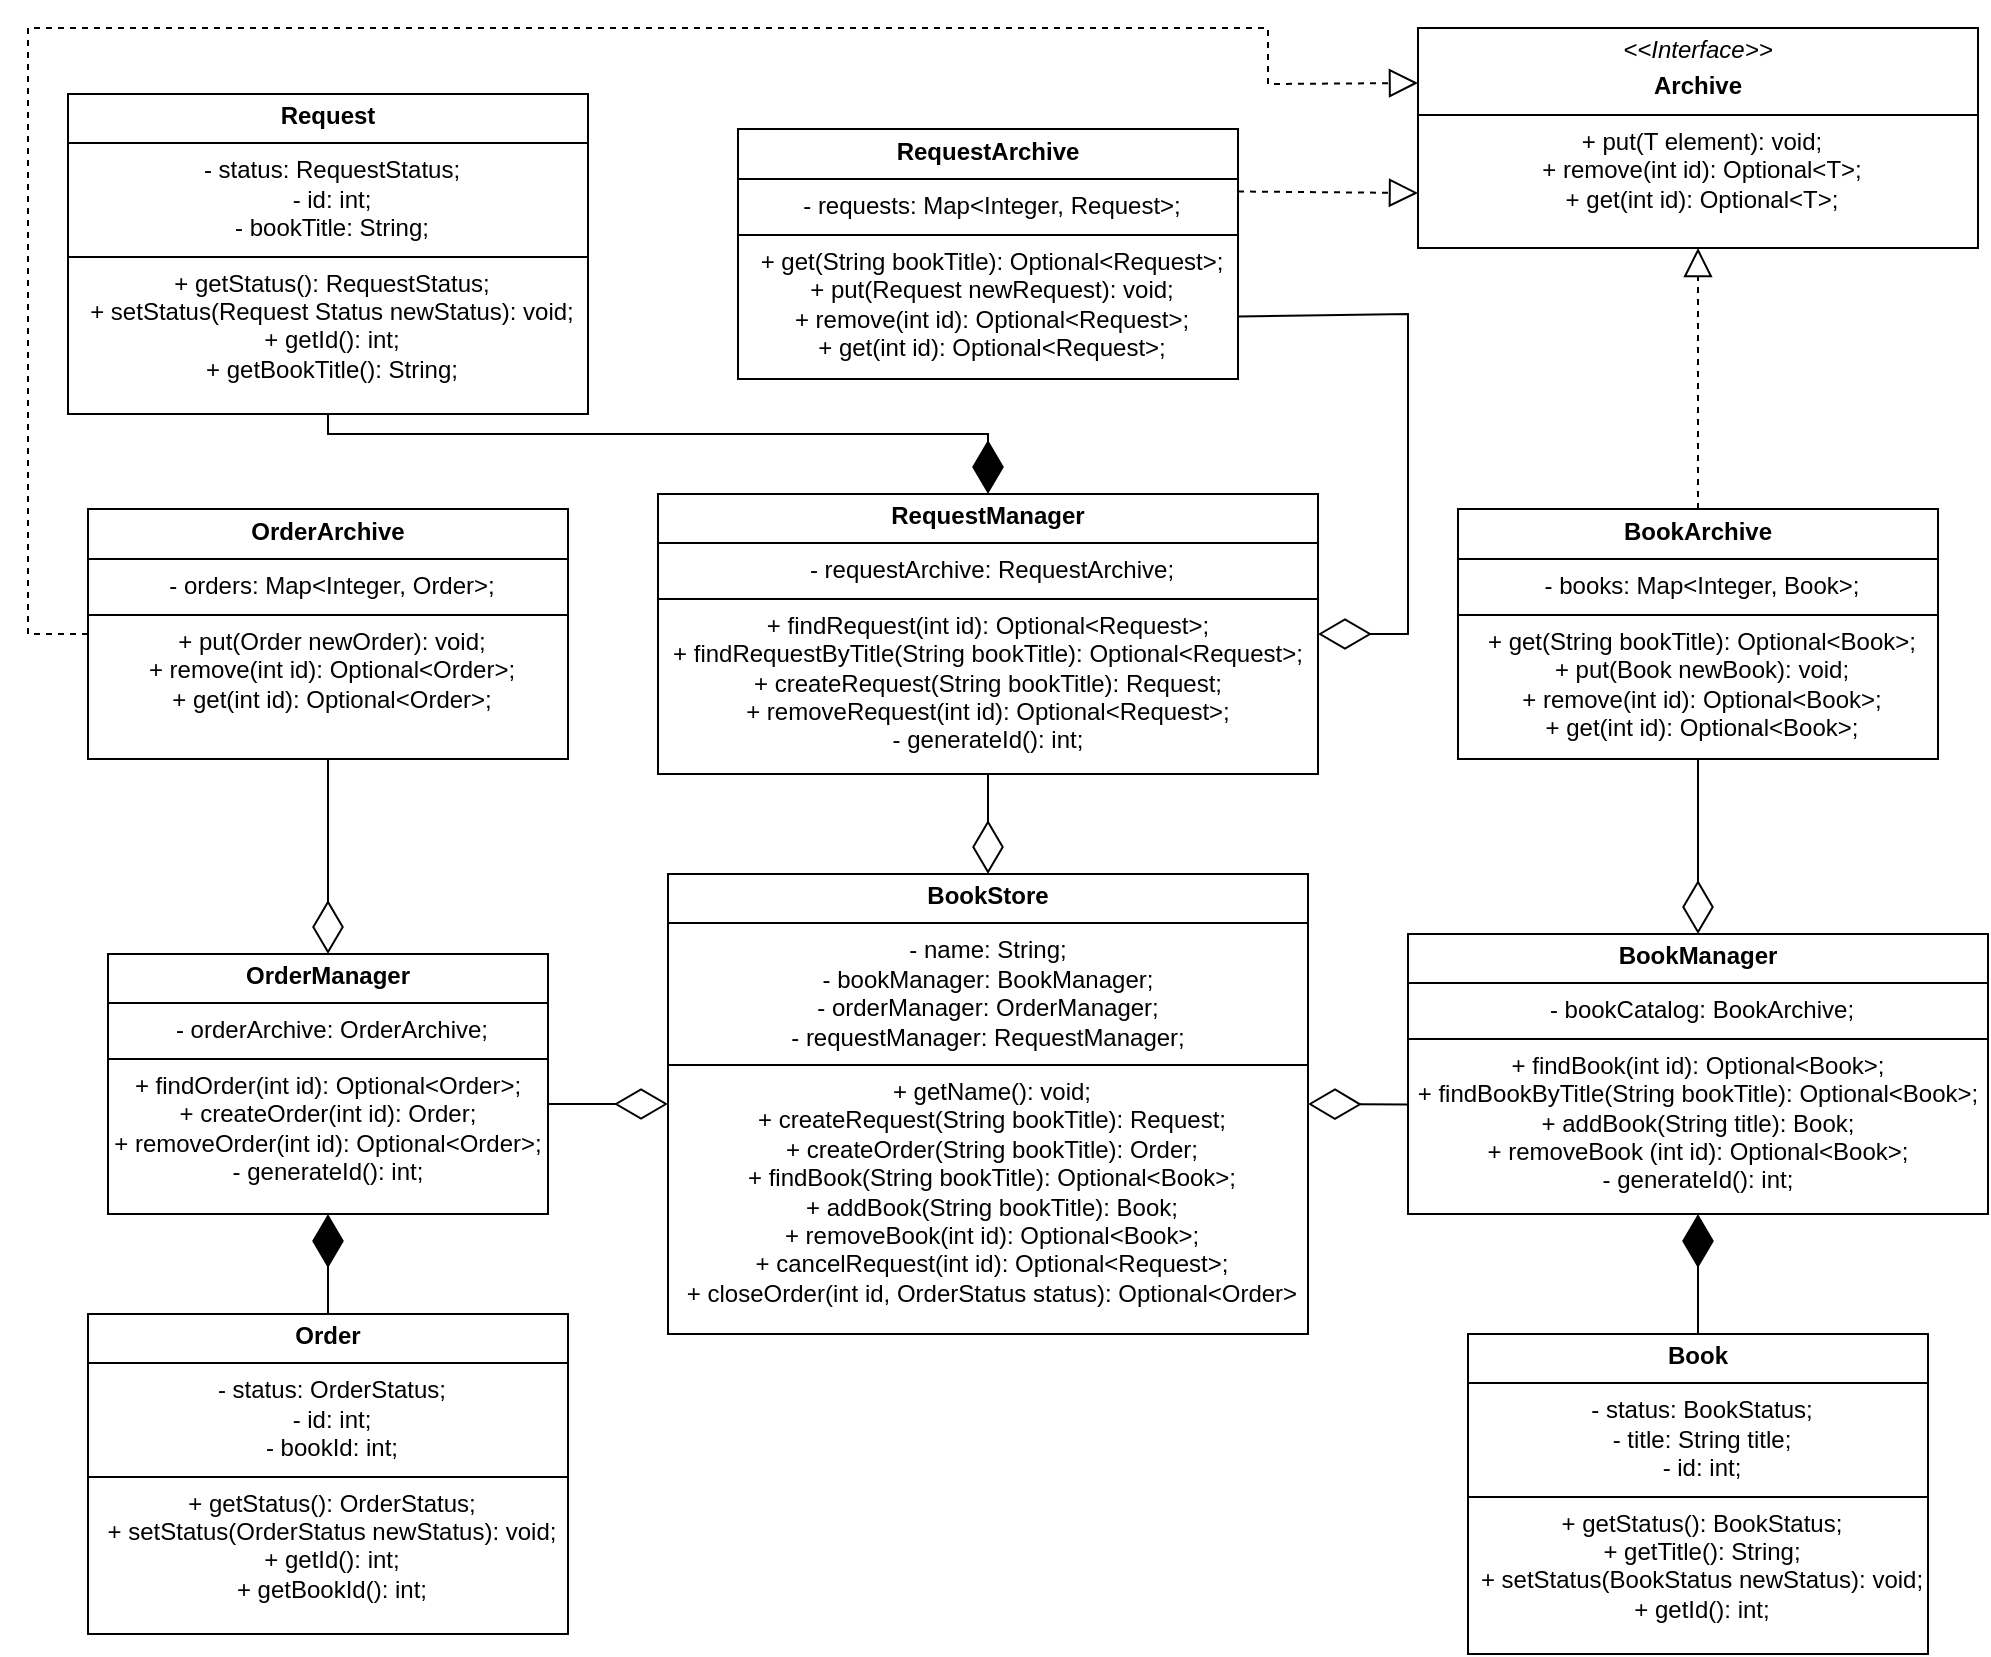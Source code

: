 <mxfile version="28.2.8">
  <diagram name="Page-1" id="uACb4W8uzrnaDRuGBQVx">
    <mxGraphModel dx="2593" dy="1364" grid="1" gridSize="10" guides="1" tooltips="1" connect="1" arrows="1" fold="1" page="1" pageScale="1" pageWidth="2339" pageHeight="3300" math="0" shadow="0">
      <root>
        <mxCell id="0" />
        <mxCell id="1" parent="0" />
        <mxCell id="P7VmRZu7HZeBI5Y8xL4--1" value="&lt;p align=&quot;center&quot; style=&quot;margin: 4px 0px 0px;&quot;&gt;&lt;b style=&quot;background-color: light-dark(#ffffff, var(--ge-dark-color, #121212));&quot;&gt;BookStore&lt;/b&gt;&lt;/p&gt;&lt;hr align=&quot;center&quot; size=&quot;1&quot; style=&quot;border-style:solid;&quot;&gt;&lt;div&gt;- name: String;&lt;/div&gt;&lt;div&gt;- bookManager: BookManager;&lt;/div&gt;&lt;div&gt;- orderManager: OrderManager;&lt;/div&gt;&lt;div&gt;- requestManager: RequestManager;&lt;/div&gt;&lt;hr align=&quot;center&quot; size=&quot;1&quot; style=&quot;border-style:solid;&quot;&gt;&lt;p align=&quot;center&quot; style=&quot;margin:0px;margin-left:4px;&quot;&gt;+ getName(): void;&lt;/p&gt;&lt;p align=&quot;center&quot; style=&quot;margin:0px;margin-left:4px;&quot;&gt;+ createRequest(String bookTitle): Request;&lt;/p&gt;&lt;p align=&quot;center&quot; style=&quot;margin:0px;margin-left:4px;&quot;&gt;+ createOrder(String bookTitle): Order;&lt;/p&gt;&lt;p align=&quot;center&quot; style=&quot;margin:0px;margin-left:4px;&quot;&gt;+ findBook(String bookTitle): Optional&amp;lt;Book&amp;gt;;&lt;/p&gt;&lt;p align=&quot;center&quot; style=&quot;margin:0px;margin-left:4px;&quot;&gt;+ addBook(String bookTitle): Book;&lt;/p&gt;&lt;p align=&quot;center&quot; style=&quot;margin:0px;margin-left:4px;&quot;&gt;+ removeBook(int id): Optional&amp;lt;Book&amp;gt;;&lt;/p&gt;&lt;p align=&quot;center&quot; style=&quot;margin:0px;margin-left:4px;&quot;&gt;+ cancelRequest(int id): Optional&amp;lt;Request&amp;gt;;&lt;/p&gt;&lt;p align=&quot;center&quot; style=&quot;margin:0px;margin-left:4px;&quot;&gt;+ closeOrder(int id, OrderStatus status): Optional&amp;lt;Order&amp;gt;&lt;br&gt;&lt;/p&gt;" style="verticalAlign=top;align=center;overflow=fill;html=1;whiteSpace=wrap;" vertex="1" parent="1">
          <mxGeometry x="730" y="670" width="320" height="230" as="geometry" />
        </mxCell>
        <mxCell id="P7VmRZu7HZeBI5Y8xL4--2" value="&lt;p style=&quot;margin: 4px 0px 0px;&quot;&gt;&lt;b&gt;OrderManager&lt;/b&gt;&lt;/p&gt;&lt;hr style=&quot;border-style:solid;&quot; size=&quot;1&quot;&gt;&lt;p style=&quot;margin:0px;margin-left:4px;&quot;&gt;- orderArchive: OrderArchive;&lt;/p&gt;&lt;p style=&quot;margin:0px;margin-left:4px;&quot;&gt;&lt;/p&gt;&lt;hr style=&quot;border-style:solid;&quot; size=&quot;1&quot;&gt;&lt;div&gt;+ findOrder(int id): Optional&amp;lt;Order&amp;gt;;&lt;/div&gt;&lt;div&gt;+ createOrder(int id): Order;&lt;/div&gt;&lt;div&gt;+ removeOrder(int id): Optional&amp;lt;Order&amp;gt;;&lt;/div&gt;&lt;div&gt;- generateId(): int;&lt;br&gt;&lt;/div&gt;&lt;p style=&quot;margin:0px;margin-left:4px;&quot;&gt;&lt;/p&gt;" style="verticalAlign=top;align=center;overflow=fill;html=1;whiteSpace=wrap;" vertex="1" parent="1">
          <mxGeometry x="450" y="710" width="220" height="130" as="geometry" />
        </mxCell>
        <mxCell id="P7VmRZu7HZeBI5Y8xL4--4" value="&lt;p style=&quot;margin: 4px 0px 0px;&quot;&gt;&lt;b&gt;BookManager&lt;/b&gt;&lt;/p&gt;&lt;hr style=&quot;border-style:solid;&quot; size=&quot;1&quot;&gt;&lt;p style=&quot;margin:0px;margin-left:4px;&quot;&gt;- bookCatalog: BookArchive;&lt;/p&gt;&lt;hr style=&quot;border-style:solid;&quot; size=&quot;1&quot;&gt;&lt;div&gt;+ findBook(int id): Optional&amp;lt;Book&amp;gt;;&lt;/div&gt;&lt;div&gt;+ findBookByTitle(String bookTitle): Optional&amp;lt;Book&amp;gt;;&lt;/div&gt;&lt;div&gt;+ addBook(String title): Book;&lt;/div&gt;&lt;div&gt;+ removeBook (int id): Optional&amp;lt;Book&amp;gt;;&lt;/div&gt;&lt;div&gt;- generateId(): int;&lt;br&gt;&lt;/div&gt;&lt;p style=&quot;margin:0px;margin-left:4px;&quot;&gt;&lt;/p&gt;" style="verticalAlign=top;align=center;overflow=fill;html=1;whiteSpace=wrap;" vertex="1" parent="1">
          <mxGeometry x="1100" y="700" width="290" height="140" as="geometry" />
        </mxCell>
        <mxCell id="P7VmRZu7HZeBI5Y8xL4--5" value="&lt;p style=&quot;margin: 4px 0px 0px;&quot;&gt;&lt;b&gt;RequestManager&lt;/b&gt;&lt;/p&gt;&lt;hr style=&quot;border-style:solid;&quot; size=&quot;1&quot;&gt;&lt;p style=&quot;margin:0px;margin-left:4px;&quot;&gt;- requestArchive: RequestArchive;&lt;/p&gt;&lt;hr style=&quot;border-style:solid;&quot; size=&quot;1&quot;&gt;&lt;div&gt;+ findRequest(int id): Optional&amp;lt;Request&amp;gt;;&lt;/div&gt;&lt;div&gt;+ findRequestByTitle(String bookTitle): Optional&amp;lt;Request&amp;gt;;&lt;/div&gt;&lt;div&gt;&lt;div&gt;+ createRequest(String bookTitle): Request;&lt;/div&gt;&lt;div&gt;+ removeRequest(int id): Optional&amp;lt;Request&amp;gt;;&lt;/div&gt;- generateId(): int;&lt;/div&gt;&lt;p style=&quot;margin:0px;margin-left:4px;&quot;&gt;&lt;/p&gt;" style="verticalAlign=top;align=center;overflow=fill;html=1;whiteSpace=wrap;" vertex="1" parent="1">
          <mxGeometry x="725" y="480" width="330" height="140" as="geometry" />
        </mxCell>
        <mxCell id="P7VmRZu7HZeBI5Y8xL4--7" value="" style="endArrow=diamondThin;endFill=0;endSize=24;html=1;rounded=0;entryX=0;entryY=0.5;entryDx=0;entryDy=0;exitX=1.001;exitY=0.577;exitDx=0;exitDy=0;exitPerimeter=0;" edge="1" parent="1" source="P7VmRZu7HZeBI5Y8xL4--2" target="P7VmRZu7HZeBI5Y8xL4--1">
          <mxGeometry width="160" relative="1" as="geometry">
            <mxPoint x="760" y="610" as="sourcePoint" />
            <mxPoint x="920" y="610" as="targetPoint" />
          </mxGeometry>
        </mxCell>
        <mxCell id="P7VmRZu7HZeBI5Y8xL4--8" value="" style="endArrow=diamondThin;endFill=0;endSize=24;html=1;rounded=0;entryX=1;entryY=0.5;entryDx=0;entryDy=0;exitX=0.001;exitY=0.609;exitDx=0;exitDy=0;exitPerimeter=0;" edge="1" parent="1" source="P7VmRZu7HZeBI5Y8xL4--4" target="P7VmRZu7HZeBI5Y8xL4--1">
          <mxGeometry width="160" relative="1" as="geometry">
            <mxPoint x="760" y="610" as="sourcePoint" />
            <mxPoint x="920" y="610" as="targetPoint" />
          </mxGeometry>
        </mxCell>
        <mxCell id="P7VmRZu7HZeBI5Y8xL4--9" value="" style="endArrow=diamondThin;endFill=0;endSize=24;html=1;rounded=0;entryX=0.5;entryY=0;entryDx=0;entryDy=0;exitX=0.5;exitY=1;exitDx=0;exitDy=0;" edge="1" parent="1" source="P7VmRZu7HZeBI5Y8xL4--5" target="P7VmRZu7HZeBI5Y8xL4--1">
          <mxGeometry width="160" relative="1" as="geometry">
            <mxPoint x="850" y="680" as="sourcePoint" />
            <mxPoint x="1010" y="680" as="targetPoint" />
          </mxGeometry>
        </mxCell>
        <mxCell id="P7VmRZu7HZeBI5Y8xL4--10" value="&lt;p style=&quot;margin: 4px 0px 0px;&quot;&gt;&lt;b&gt;Book&lt;/b&gt;&lt;/p&gt;&lt;hr style=&quot;border-style:solid;&quot; size=&quot;1&quot;&gt;&lt;p style=&quot;margin:0px;margin-left:4px;&quot;&gt;- status: BookStatus;&lt;/p&gt;&lt;p style=&quot;margin:0px;margin-left:4px;&quot;&gt;- title: String title;&lt;br&gt;&lt;/p&gt;&lt;p style=&quot;margin:0px;margin-left:4px;&quot;&gt;- id: int;&lt;br&gt;&lt;/p&gt;&lt;hr style=&quot;border-style:solid;&quot; size=&quot;1&quot;&gt;&lt;p style=&quot;margin:0px;margin-left:4px;&quot;&gt;+ getStatus(): BookStatus;&lt;/p&gt;&lt;p style=&quot;margin:0px;margin-left:4px;&quot;&gt;+ getTitle(): String;&lt;/p&gt;&lt;p style=&quot;margin:0px;margin-left:4px;&quot;&gt;+ setStatus(BookStatus newStatus): void;&lt;br&gt;+ getId(): int;&lt;/p&gt;" style="verticalAlign=top;align=center;overflow=fill;html=1;whiteSpace=wrap;" vertex="1" parent="1">
          <mxGeometry x="1130" y="900" width="230" height="160" as="geometry" />
        </mxCell>
        <mxCell id="P7VmRZu7HZeBI5Y8xL4--11" value="&lt;p style=&quot;margin: 4px 0px 0px;&quot;&gt;&lt;b&gt;Order&lt;/b&gt;&lt;/p&gt;&lt;hr style=&quot;border-style:solid;&quot; size=&quot;1&quot;&gt;&lt;p style=&quot;margin:0px;margin-left:4px;&quot;&gt;- status: OrderStatus;&lt;br&gt;- id: int;&lt;br&gt;- bookId: int;&lt;/p&gt;&lt;hr style=&quot;border-style:solid;&quot; size=&quot;1&quot;&gt;&lt;p style=&quot;margin:0px;margin-left:4px;&quot;&gt;+ getStatus(): OrderStatus;&lt;br&gt;+ setStatus(OrderStatus newStatus): void;&lt;br&gt;+ getId(): int;&lt;br&gt;+ getBookId(): int;&lt;/p&gt;" style="verticalAlign=top;align=center;overflow=fill;html=1;whiteSpace=wrap;" vertex="1" parent="1">
          <mxGeometry x="440" y="890" width="240" height="160" as="geometry" />
        </mxCell>
        <mxCell id="P7VmRZu7HZeBI5Y8xL4--13" value="" style="endArrow=diamondThin;endFill=1;endSize=24;html=1;rounded=0;entryX=0.5;entryY=1;entryDx=0;entryDy=0;exitX=0.5;exitY=0;exitDx=0;exitDy=0;" edge="1" parent="1" source="P7VmRZu7HZeBI5Y8xL4--10" target="P7VmRZu7HZeBI5Y8xL4--4">
          <mxGeometry width="160" relative="1" as="geometry">
            <mxPoint x="1250" y="750" as="sourcePoint" />
            <mxPoint x="1410" y="750" as="targetPoint" />
          </mxGeometry>
        </mxCell>
        <mxCell id="P7VmRZu7HZeBI5Y8xL4--14" value="" style="endArrow=diamondThin;endFill=1;endSize=24;html=1;rounded=0;exitX=0.5;exitY=0;exitDx=0;exitDy=0;entryX=0.5;entryY=1;entryDx=0;entryDy=0;" edge="1" parent="1" source="P7VmRZu7HZeBI5Y8xL4--11" target="P7VmRZu7HZeBI5Y8xL4--2">
          <mxGeometry width="160" relative="1" as="geometry">
            <mxPoint x="410" y="720" as="sourcePoint" />
            <mxPoint x="430" y="760" as="targetPoint" />
          </mxGeometry>
        </mxCell>
        <mxCell id="P7VmRZu7HZeBI5Y8xL4--15" value="&lt;p style=&quot;margin: 4px 0px 0px;&quot;&gt;&lt;b&gt;Request&lt;/b&gt;&lt;/p&gt;&lt;hr style=&quot;border-style:solid;&quot; size=&quot;1&quot;&gt;&lt;p style=&quot;margin:0px;margin-left:4px;&quot;&gt;- status: RequestStatus;&lt;br&gt;- id: int;&lt;br&gt;- bookTitle: String;&lt;/p&gt;&lt;hr style=&quot;border-style:solid;&quot; size=&quot;1&quot;&gt;&lt;p style=&quot;margin:0px;margin-left:4px;&quot;&gt;+ getStatus(): RequestStatus;&lt;br&gt;+ setStatus(Request Status newStatus): void;&lt;br&gt;+ getId(): int;&lt;br&gt;+ getBookTitle(): String;&lt;/p&gt;" style="verticalAlign=top;align=center;overflow=fill;html=1;whiteSpace=wrap;" vertex="1" parent="1">
          <mxGeometry x="430" y="280" width="260" height="160" as="geometry" />
        </mxCell>
        <mxCell id="P7VmRZu7HZeBI5Y8xL4--16" value="" style="endArrow=diamondThin;endFill=1;endSize=24;html=1;rounded=0;entryX=0.5;entryY=0;entryDx=0;entryDy=0;exitX=0.5;exitY=1;exitDx=0;exitDy=0;" edge="1" parent="1" source="P7VmRZu7HZeBI5Y8xL4--15" target="P7VmRZu7HZeBI5Y8xL4--5">
          <mxGeometry width="160" relative="1" as="geometry">
            <mxPoint x="860" y="610" as="sourcePoint" />
            <mxPoint x="1020" y="610" as="targetPoint" />
            <Array as="points">
              <mxPoint x="560" y="450" />
              <mxPoint x="890" y="450" />
            </Array>
          </mxGeometry>
        </mxCell>
        <mxCell id="P7VmRZu7HZeBI5Y8xL4--17" value="&lt;p style=&quot;margin: 4px 0px 0px;&quot;&gt;&lt;b&gt;BookArchive&lt;/b&gt;&lt;/p&gt;&lt;hr style=&quot;border-style:solid;&quot; size=&quot;1&quot;&gt;&lt;p style=&quot;margin:0px;margin-left:4px;&quot;&gt;- books: Map&amp;lt;Integer, Book&amp;gt;;&lt;br&gt;&lt;/p&gt;&lt;hr style=&quot;border-style:solid;&quot; size=&quot;1&quot;&gt;&lt;p style=&quot;margin:0px;margin-left:4px;&quot;&gt;+ get(String bookTitle): Optional&amp;lt;Book&amp;gt;;&lt;/p&gt;&lt;p style=&quot;margin:0px;margin-left:4px;&quot;&gt;+ put(Book newBook): void;&lt;br&gt;+ remove(int id): Optional&amp;lt;Book&amp;gt;;&lt;br&gt;+ get(int id): Optional&amp;lt;Book&amp;gt;;&lt;/p&gt;" style="verticalAlign=top;align=center;overflow=fill;html=1;whiteSpace=wrap;" vertex="1" parent="1">
          <mxGeometry x="1125" y="487.5" width="240" height="125" as="geometry" />
        </mxCell>
        <mxCell id="P7VmRZu7HZeBI5Y8xL4--20" value="&lt;p style=&quot;margin: 4px 0px 0px;&quot;&gt;&lt;i&gt;&amp;lt;&amp;lt;Interface&amp;gt;&amp;gt;&lt;/i&gt;&lt;/p&gt;&lt;p style=&quot;margin: 4px 0px 0px;&quot;&gt;&lt;b&gt;Archive&lt;/b&gt;&lt;br&gt;&lt;/p&gt;&lt;hr style=&quot;border-style:solid;&quot; size=&quot;1&quot;&gt;&lt;p style=&quot;margin:0px;margin-left:4px;&quot;&gt;+ put(T element): void;&lt;br&gt;+ remove(int id): Optional&amp;lt;T&amp;gt;;&lt;br&gt;+ get(int id): Optional&amp;lt;T&amp;gt;;&lt;/p&gt;" style="verticalAlign=top;align=center;overflow=fill;html=1;whiteSpace=wrap;" vertex="1" parent="1">
          <mxGeometry x="1105" y="247" width="280" height="110" as="geometry" />
        </mxCell>
        <mxCell id="P7VmRZu7HZeBI5Y8xL4--24" value="" style="endArrow=diamondThin;endFill=0;endSize=24;html=1;rounded=0;entryX=0.5;entryY=0;entryDx=0;entryDy=0;exitX=0.5;exitY=1;exitDx=0;exitDy=0;" edge="1" parent="1" source="P7VmRZu7HZeBI5Y8xL4--17" target="P7VmRZu7HZeBI5Y8xL4--4">
          <mxGeometry width="160" relative="1" as="geometry">
            <mxPoint x="570" y="640" as="sourcePoint" />
            <mxPoint x="730" y="640" as="targetPoint" />
          </mxGeometry>
        </mxCell>
        <mxCell id="P7VmRZu7HZeBI5Y8xL4--25" value="" style="endArrow=block;dashed=1;endFill=0;endSize=12;html=1;rounded=0;exitX=0.5;exitY=0;exitDx=0;exitDy=0;entryX=0.5;entryY=1;entryDx=0;entryDy=0;" edge="1" parent="1" source="P7VmRZu7HZeBI5Y8xL4--17" target="P7VmRZu7HZeBI5Y8xL4--20">
          <mxGeometry width="160" relative="1" as="geometry">
            <mxPoint x="740" y="500" as="sourcePoint" />
            <mxPoint x="660" y="150" as="targetPoint" />
            <Array as="points">
              <mxPoint x="1245" y="420" />
            </Array>
          </mxGeometry>
        </mxCell>
        <mxCell id="P7VmRZu7HZeBI5Y8xL4--27" value="&lt;p style=&quot;margin: 4px 0px 0px;&quot;&gt;&lt;b&gt;RequestArchive&lt;/b&gt;&lt;/p&gt;&lt;hr style=&quot;border-style:solid;&quot; size=&quot;1&quot;&gt;&lt;p style=&quot;margin:0px;margin-left:4px;&quot;&gt;- requests: Map&amp;lt;Integer,&amp;nbsp;Request&amp;gt;;&lt;br&gt;&lt;/p&gt;&lt;hr style=&quot;border-style:solid;&quot; size=&quot;1&quot;&gt;&lt;p style=&quot;margin:0px;margin-left:4px;&quot;&gt;+ get(String bookTitle): Optional&amp;lt;Request&amp;gt;;&lt;/p&gt;&lt;p style=&quot;margin:0px;margin-left:4px;&quot;&gt;+ put(Request newRequest): void;&lt;br&gt;+ remove(int id): Optional&amp;lt;Request&amp;gt;;&lt;br&gt;+ get(int id): Optional&amp;lt;Request&amp;gt;;&lt;/p&gt;" style="verticalAlign=top;align=center;overflow=fill;html=1;whiteSpace=wrap;" vertex="1" parent="1">
          <mxGeometry x="765" y="297.5" width="250" height="125" as="geometry" />
        </mxCell>
        <mxCell id="P7VmRZu7HZeBI5Y8xL4--28" value="" style="endArrow=diamondThin;endFill=0;endSize=24;html=1;rounded=0;entryX=1;entryY=0.5;entryDx=0;entryDy=0;exitX=1;exitY=0.75;exitDx=0;exitDy=0;" edge="1" parent="1" source="P7VmRZu7HZeBI5Y8xL4--27" target="P7VmRZu7HZeBI5Y8xL4--5">
          <mxGeometry width="160" relative="1" as="geometry">
            <mxPoint x="930" y="410" as="sourcePoint" />
            <mxPoint x="1090" y="410" as="targetPoint" />
            <Array as="points">
              <mxPoint x="1100" y="390" />
              <mxPoint x="1100" y="550" />
            </Array>
          </mxGeometry>
        </mxCell>
        <mxCell id="P7VmRZu7HZeBI5Y8xL4--29" value="" style="endArrow=block;dashed=1;endFill=0;endSize=12;html=1;rounded=0;exitX=1;exitY=0.25;exitDx=0;exitDy=0;entryX=0;entryY=0.75;entryDx=0;entryDy=0;" edge="1" parent="1" source="P7VmRZu7HZeBI5Y8xL4--27" target="P7VmRZu7HZeBI5Y8xL4--20">
          <mxGeometry width="160" relative="1" as="geometry">
            <mxPoint x="850" y="170" as="sourcePoint" />
            <mxPoint x="1010" y="120" as="targetPoint" />
          </mxGeometry>
        </mxCell>
        <mxCell id="P7VmRZu7HZeBI5Y8xL4--30" value="&lt;p style=&quot;margin: 4px 0px 0px;&quot;&gt;&lt;b&gt;OrderArchive&lt;/b&gt;&lt;/p&gt;&lt;hr style=&quot;border-style:solid;&quot; size=&quot;1&quot;&gt;&lt;p style=&quot;margin:0px;margin-left:4px;&quot;&gt;- orders: Map&amp;lt;Integer, Order&amp;gt;;&lt;br&gt;&lt;/p&gt;&lt;hr style=&quot;border-style:solid;&quot; size=&quot;1&quot;&gt;&lt;p style=&quot;margin:0px;margin-left:4px;&quot;&gt;+ put(Order newOrder): void;&lt;br&gt;+ remove(int id): Optional&amp;lt;Order&amp;gt;;&lt;br&gt;+ get(int id): Optional&amp;lt;Order&amp;gt;;&lt;/p&gt;" style="verticalAlign=top;align=center;overflow=fill;html=1;whiteSpace=wrap;" vertex="1" parent="1">
          <mxGeometry x="440" y="487.5" width="240" height="125" as="geometry" />
        </mxCell>
        <mxCell id="P7VmRZu7HZeBI5Y8xL4--31" value="" style="endArrow=block;dashed=1;endFill=0;endSize=12;html=1;rounded=0;exitX=0;exitY=0.5;exitDx=0;exitDy=0;entryX=0;entryY=0.25;entryDx=0;entryDy=0;" edge="1" parent="1" source="P7VmRZu7HZeBI5Y8xL4--30" target="P7VmRZu7HZeBI5Y8xL4--20">
          <mxGeometry width="160" relative="1" as="geometry">
            <mxPoint x="750" y="470" as="sourcePoint" />
            <mxPoint x="620" y="110" as="targetPoint" />
            <Array as="points">
              <mxPoint x="410" y="550" />
              <mxPoint x="410" y="247" />
              <mxPoint x="1030" y="247" />
              <mxPoint x="1030" y="275" />
            </Array>
          </mxGeometry>
        </mxCell>
        <mxCell id="P7VmRZu7HZeBI5Y8xL4--32" value="" style="endArrow=diamondThin;endFill=0;endSize=24;html=1;rounded=0;entryX=0.5;entryY=0;entryDx=0;entryDy=0;exitX=0.5;exitY=1;exitDx=0;exitDy=0;" edge="1" parent="1" source="P7VmRZu7HZeBI5Y8xL4--30" target="P7VmRZu7HZeBI5Y8xL4--2">
          <mxGeometry width="160" relative="1" as="geometry">
            <mxPoint x="780" y="580" as="sourcePoint" />
            <mxPoint x="940" y="580" as="targetPoint" />
          </mxGeometry>
        </mxCell>
      </root>
    </mxGraphModel>
  </diagram>
</mxfile>
